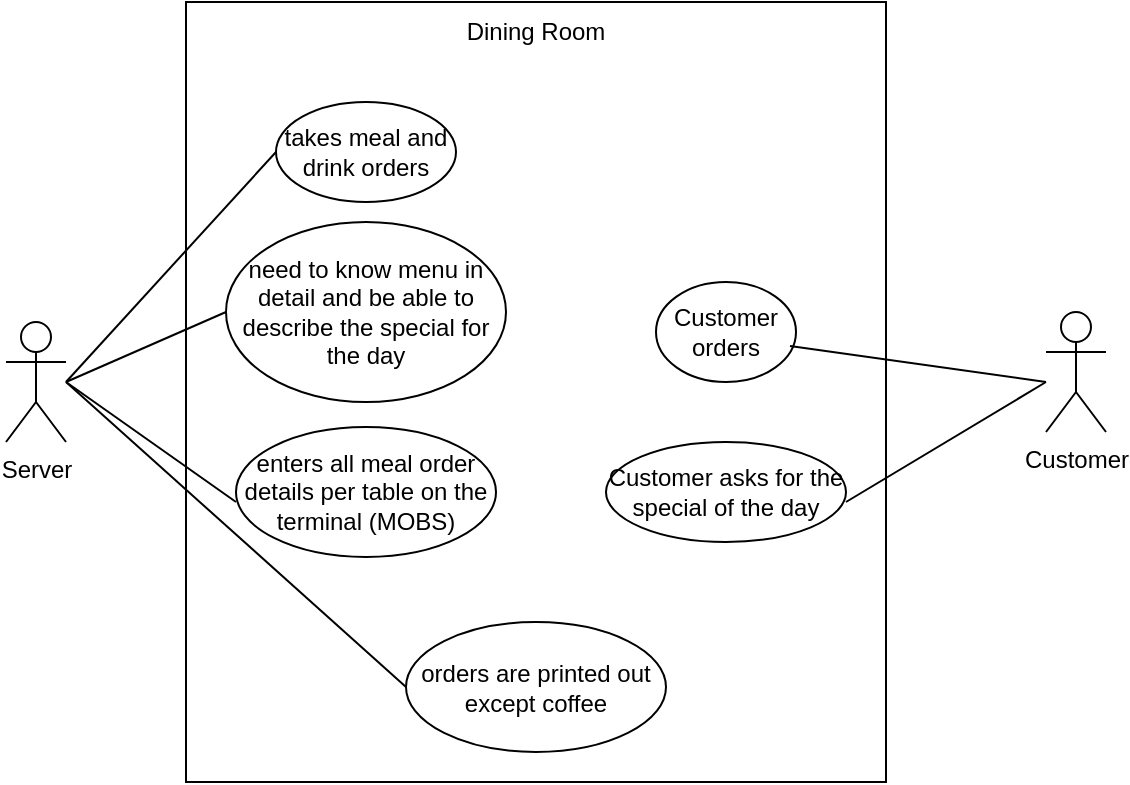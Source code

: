 <mxfile version="24.3.1" type="google">
  <diagram name="Page-1" id="pDnEnD4h1jK3L6NKlTJQ">
    <mxGraphModel grid="1" page="1" gridSize="10" guides="1" tooltips="1" connect="1" arrows="1" fold="1" pageScale="1" pageWidth="827" pageHeight="1169" math="0" shadow="0">
      <root>
        <mxCell id="0" />
        <mxCell id="1" parent="0" />
        <mxCell id="XyONv37d2nzZUKQA3xhP-1" value="" style="rounded=0;whiteSpace=wrap;html=1;" vertex="1" parent="1">
          <mxGeometry x="220" y="170" width="350" height="390" as="geometry" />
        </mxCell>
        <mxCell id="XyONv37d2nzZUKQA3xhP-2" value="Server" style="shape=umlActor;verticalLabelPosition=bottom;verticalAlign=top;html=1;outlineConnect=0;" vertex="1" parent="1">
          <mxGeometry x="130" y="330" width="30" height="60" as="geometry" />
        </mxCell>
        <mxCell id="XyONv37d2nzZUKQA3xhP-3" value="Customer" style="shape=umlActor;verticalLabelPosition=bottom;verticalAlign=top;html=1;outlineConnect=0;" vertex="1" parent="1">
          <mxGeometry x="650" y="325" width="30" height="60" as="geometry" />
        </mxCell>
        <mxCell id="XyONv37d2nzZUKQA3xhP-5" value="Customer orders" style="ellipse;whiteSpace=wrap;html=1;" vertex="1" parent="1">
          <mxGeometry x="455" y="310" width="70" height="50" as="geometry" />
        </mxCell>
        <mxCell id="XyONv37d2nzZUKQA3xhP-6" value="takes meal and drink orders" style="ellipse;whiteSpace=wrap;html=1;fillColor=default;" vertex="1" parent="1">
          <mxGeometry x="265" y="220" width="90" height="50" as="geometry" />
        </mxCell>
        <mxCell id="XyONv37d2nzZUKQA3xhP-7" value="need to know menu in detail and be able to describe the special for the day" style="ellipse;whiteSpace=wrap;html=1;" vertex="1" parent="1">
          <mxGeometry x="240" y="280" width="140" height="90" as="geometry" />
        </mxCell>
        <mxCell id="XyONv37d2nzZUKQA3xhP-8" value="Customer asks for the special of the day" style="ellipse;whiteSpace=wrap;html=1;" vertex="1" parent="1">
          <mxGeometry x="430" y="390" width="120" height="50" as="geometry" />
        </mxCell>
        <mxCell id="XyONv37d2nzZUKQA3xhP-9" value="enters all meal order details per table on the terminal (MOBS)" style="ellipse;whiteSpace=wrap;html=1;" vertex="1" parent="1">
          <mxGeometry x="245" y="382.5" width="130" height="65" as="geometry" />
        </mxCell>
        <mxCell id="XyONv37d2nzZUKQA3xhP-10" value="orders are printed out except coffee" style="ellipse;whiteSpace=wrap;html=1;" vertex="1" parent="1">
          <mxGeometry x="330" y="480" width="130" height="65" as="geometry" />
        </mxCell>
        <mxCell id="XyONv37d2nzZUKQA3xhP-11" value="" style="endArrow=none;html=1;rounded=0;entryX=0;entryY=0.5;entryDx=0;entryDy=0;" edge="1" parent="1" target="XyONv37d2nzZUKQA3xhP-6">
          <mxGeometry width="50" height="50" relative="1" as="geometry">
            <mxPoint x="160" y="360" as="sourcePoint" />
            <mxPoint x="210" y="310" as="targetPoint" />
          </mxGeometry>
        </mxCell>
        <mxCell id="XyONv37d2nzZUKQA3xhP-12" value="" style="endArrow=none;html=1;rounded=0;entryX=0;entryY=0.5;entryDx=0;entryDy=0;" edge="1" parent="1">
          <mxGeometry width="50" height="50" relative="1" as="geometry">
            <mxPoint x="160" y="360" as="sourcePoint" />
            <mxPoint x="240" y="325" as="targetPoint" />
          </mxGeometry>
        </mxCell>
        <mxCell id="XyONv37d2nzZUKQA3xhP-13" value="" style="endArrow=none;html=1;rounded=0;entryX=0;entryY=0.5;entryDx=0;entryDy=0;" edge="1" parent="1">
          <mxGeometry width="50" height="50" relative="1" as="geometry">
            <mxPoint x="160" y="360" as="sourcePoint" />
            <mxPoint x="245" y="420" as="targetPoint" />
          </mxGeometry>
        </mxCell>
        <mxCell id="XyONv37d2nzZUKQA3xhP-14" value="" style="endArrow=none;html=1;rounded=0;entryX=0;entryY=0.5;entryDx=0;entryDy=0;" edge="1" parent="1" target="XyONv37d2nzZUKQA3xhP-10">
          <mxGeometry width="50" height="50" relative="1" as="geometry">
            <mxPoint x="160" y="360" as="sourcePoint" />
            <mxPoint x="330" y="500" as="targetPoint" />
          </mxGeometry>
        </mxCell>
        <mxCell id="XyONv37d2nzZUKQA3xhP-15" value="" style="endArrow=none;html=1;rounded=0;exitX=0.957;exitY=0.64;exitDx=0;exitDy=0;exitPerimeter=0;" edge="1" parent="1" source="XyONv37d2nzZUKQA3xhP-5">
          <mxGeometry width="50" height="50" relative="1" as="geometry">
            <mxPoint x="600" y="410" as="sourcePoint" />
            <mxPoint x="650" y="360" as="targetPoint" />
          </mxGeometry>
        </mxCell>
        <mxCell id="XyONv37d2nzZUKQA3xhP-16" value="" style="endArrow=none;html=1;rounded=0;exitX=0.957;exitY=0.64;exitDx=0;exitDy=0;exitPerimeter=0;" edge="1" parent="1">
          <mxGeometry width="50" height="50" relative="1" as="geometry">
            <mxPoint x="550" y="420" as="sourcePoint" />
            <mxPoint x="650" y="360" as="targetPoint" />
          </mxGeometry>
        </mxCell>
        <mxCell id="c8jRHEfgiWzX-wwNZzsS-1" value="Dining Room" style="text;html=1;align=center;verticalAlign=middle;whiteSpace=wrap;rounded=0;" vertex="1" parent="1">
          <mxGeometry x="350" y="170" width="90" height="30" as="geometry" />
        </mxCell>
      </root>
    </mxGraphModel>
  </diagram>
</mxfile>
